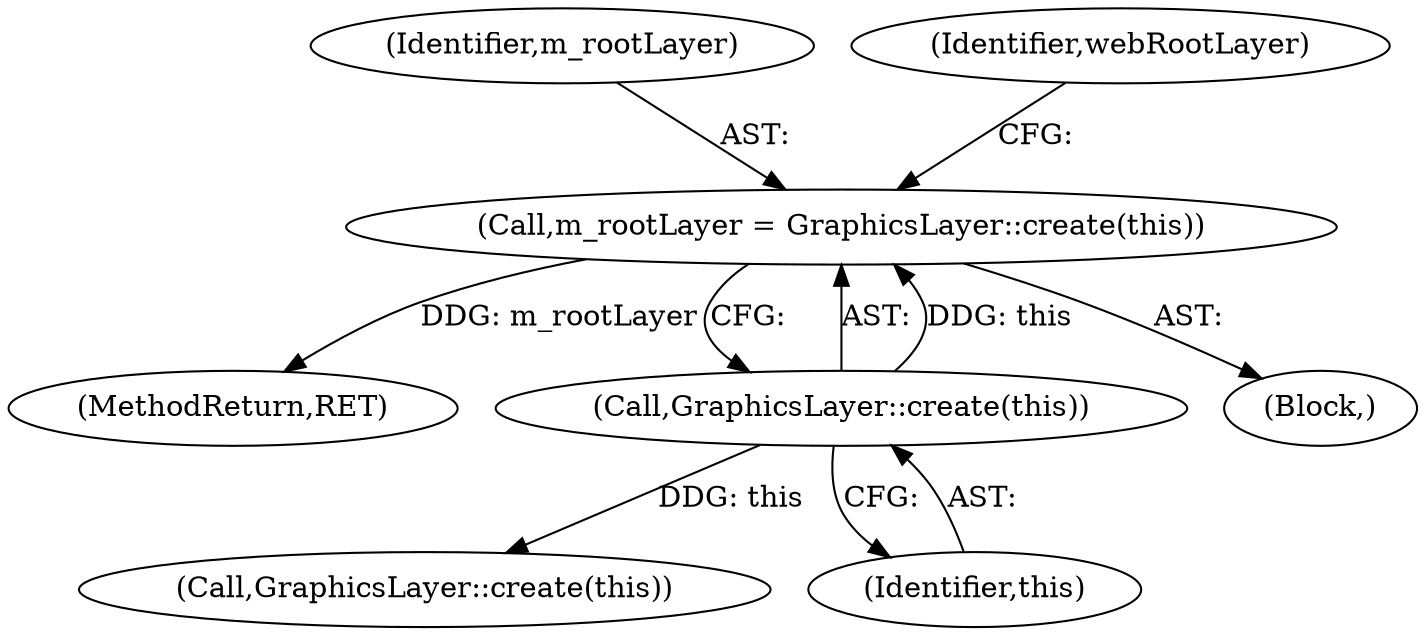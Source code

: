digraph "0_Chrome_d31f450c723ba46b53c1762e51188557447d85fd@API" {
"1000103" [label="(Call,m_rootLayer = GraphicsLayer::create(this))"];
"1000105" [label="(Call,GraphicsLayer::create(this))"];
"1000127" [label="(Call,GraphicsLayer::create(this))"];
"1000104" [label="(Identifier,m_rootLayer)"];
"1000143" [label="(MethodReturn,RET)"];
"1000105" [label="(Call,GraphicsLayer::create(this))"];
"1000102" [label="(Block,)"];
"1000103" [label="(Call,m_rootLayer = GraphicsLayer::create(this))"];
"1000109" [label="(Identifier,webRootLayer)"];
"1000106" [label="(Identifier,this)"];
"1000103" -> "1000102"  [label="AST: "];
"1000103" -> "1000105"  [label="CFG: "];
"1000104" -> "1000103"  [label="AST: "];
"1000105" -> "1000103"  [label="AST: "];
"1000109" -> "1000103"  [label="CFG: "];
"1000103" -> "1000143"  [label="DDG: m_rootLayer"];
"1000105" -> "1000103"  [label="DDG: this"];
"1000105" -> "1000106"  [label="CFG: "];
"1000106" -> "1000105"  [label="AST: "];
"1000105" -> "1000127"  [label="DDG: this"];
}
